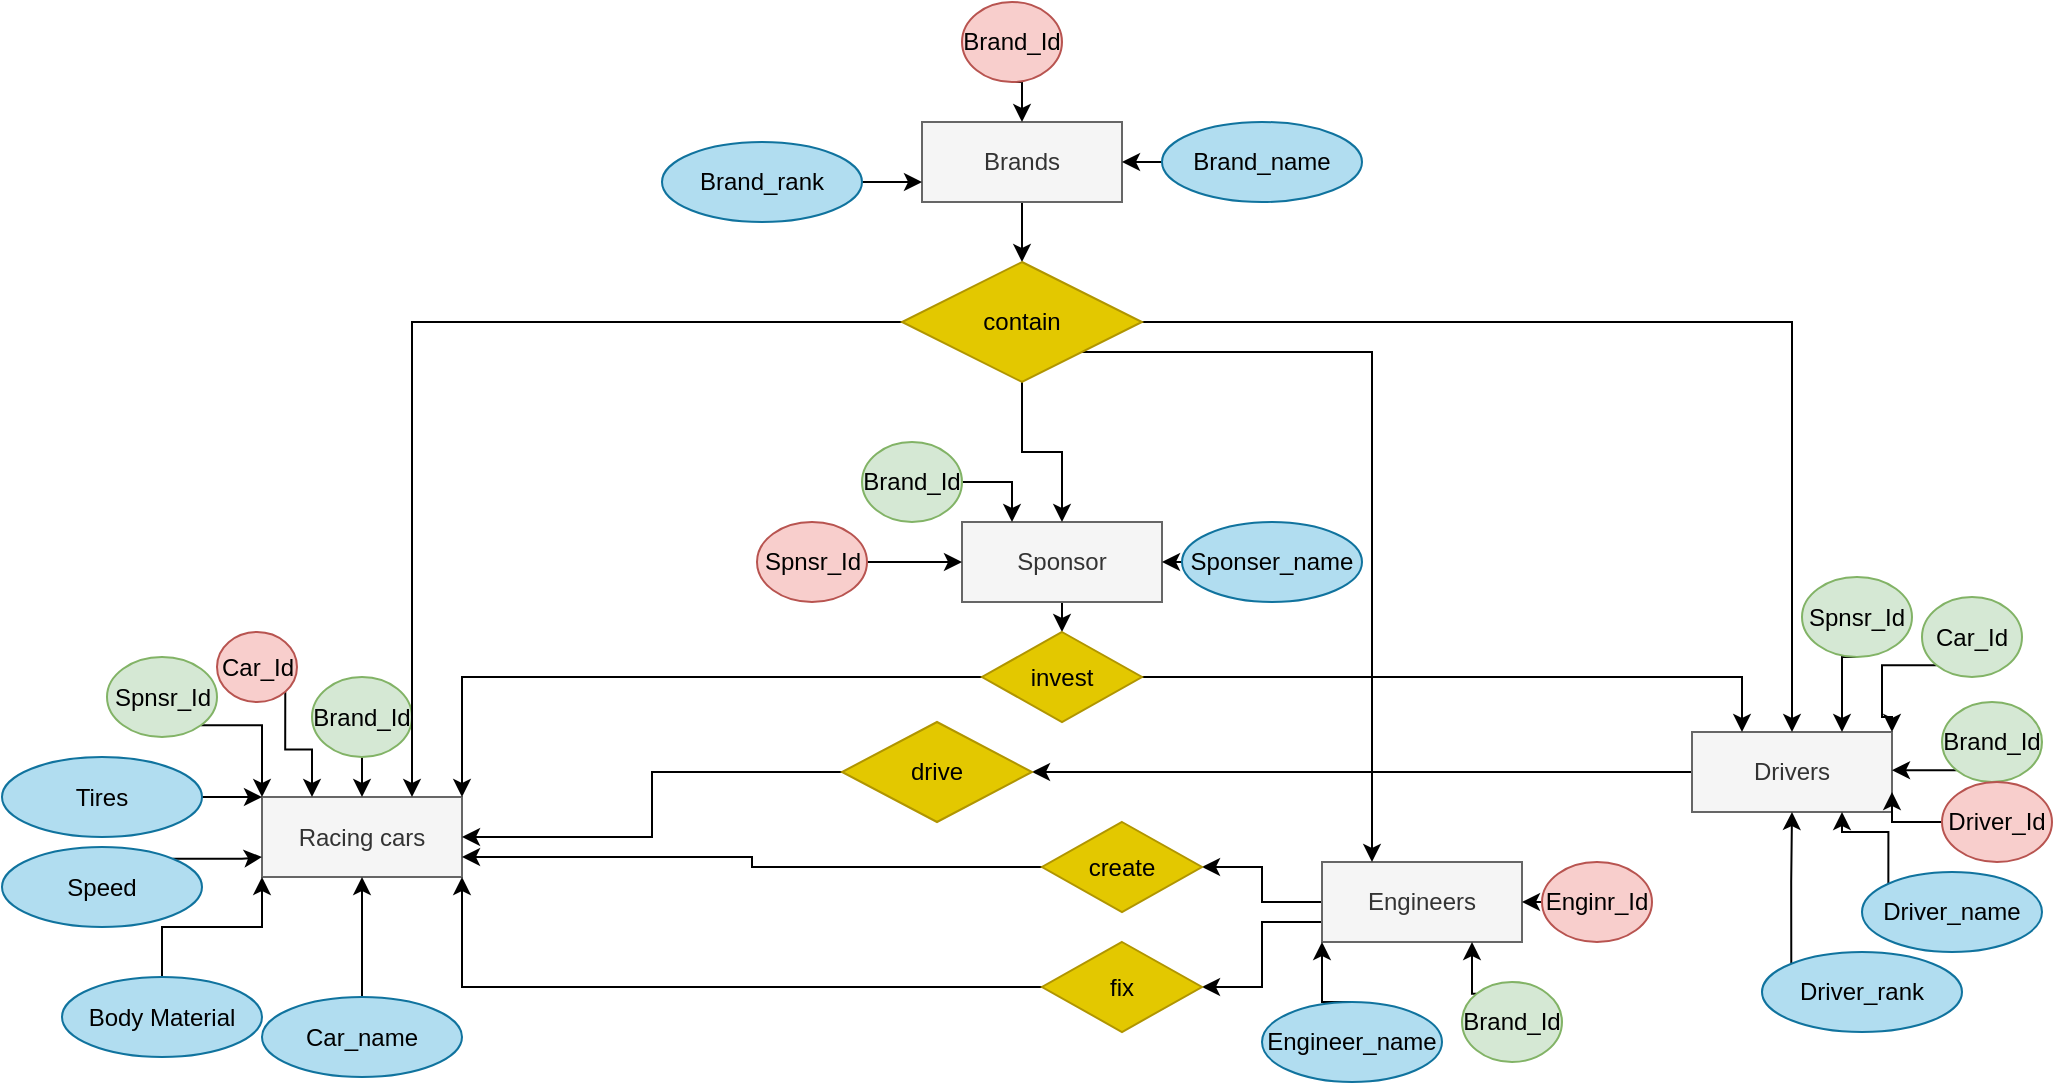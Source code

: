 <mxfile version="15.8.2" type="github">
  <diagram id="-ucUzZEdhBcQn1sxdZIo" name="Page-1">
    <mxGraphModel dx="1888" dy="1639" grid="1" gridSize="10" guides="1" tooltips="1" connect="1" arrows="1" fold="1" page="1" pageScale="1" pageWidth="850" pageHeight="1100" math="0" shadow="0">
      <root>
        <mxCell id="0" />
        <mxCell id="1" parent="0" />
        <mxCell id="YZQltTLQVuVwUxD5mWev-39" value="" style="edgeStyle=orthogonalEdgeStyle;rounded=0;orthogonalLoop=1;jettySize=auto;html=1;" parent="1" source="YZQltTLQVuVwUxD5mWev-2" target="YZQltTLQVuVwUxD5mWev-32" edge="1">
          <mxGeometry relative="1" as="geometry" />
        </mxCell>
        <mxCell id="YZQltTLQVuVwUxD5mWev-2" value="Brands" style="whiteSpace=wrap;html=1;align=center;fillColor=#f5f5f5;fontColor=#333333;strokeColor=#666666;" parent="1" vertex="1">
          <mxGeometry x="410" y="40" width="100" height="40" as="geometry" />
        </mxCell>
        <mxCell id="YZQltTLQVuVwUxD5mWev-46" style="edgeStyle=orthogonalEdgeStyle;rounded=0;orthogonalLoop=1;jettySize=auto;html=1;exitX=0;exitY=0.5;exitDx=0;exitDy=0;entryX=1;entryY=0.5;entryDx=0;entryDy=0;" parent="1" source="YZQltTLQVuVwUxD5mWev-9" target="YZQltTLQVuVwUxD5mWev-44" edge="1">
          <mxGeometry relative="1" as="geometry" />
        </mxCell>
        <mxCell id="YZQltTLQVuVwUxD5mWev-9" value="Drivers" style="whiteSpace=wrap;html=1;align=center;fillColor=#f5f5f5;fontColor=#333333;strokeColor=#666666;" parent="1" vertex="1">
          <mxGeometry x="795" y="345" width="100" height="40" as="geometry" />
        </mxCell>
        <mxCell id="YZQltTLQVuVwUxD5mWev-67" style="edgeStyle=orthogonalEdgeStyle;rounded=0;orthogonalLoop=1;jettySize=auto;html=1;exitX=0;exitY=0.5;exitDx=0;exitDy=0;entryX=1;entryY=0.5;entryDx=0;entryDy=0;" parent="1" source="YZQltTLQVuVwUxD5mWev-10" target="YZQltTLQVuVwUxD5mWev-66" edge="1">
          <mxGeometry relative="1" as="geometry" />
        </mxCell>
        <mxCell id="YZQltTLQVuVwUxD5mWev-68" style="edgeStyle=orthogonalEdgeStyle;rounded=0;orthogonalLoop=1;jettySize=auto;html=1;exitX=0;exitY=0.75;exitDx=0;exitDy=0;entryX=1;entryY=0.5;entryDx=0;entryDy=0;" parent="1" source="YZQltTLQVuVwUxD5mWev-10" target="YZQltTLQVuVwUxD5mWev-65" edge="1">
          <mxGeometry relative="1" as="geometry" />
        </mxCell>
        <mxCell id="YZQltTLQVuVwUxD5mWev-10" value="Engineers" style="whiteSpace=wrap;html=1;align=center;fillColor=#f5f5f5;fontColor=#333333;strokeColor=#666666;" parent="1" vertex="1">
          <mxGeometry x="610" y="410" width="100" height="40" as="geometry" />
        </mxCell>
        <mxCell id="YZQltTLQVuVwUxD5mWev-49" style="edgeStyle=orthogonalEdgeStyle;rounded=0;orthogonalLoop=1;jettySize=auto;html=1;exitX=0.5;exitY=1;exitDx=0;exitDy=0;entryX=0.5;entryY=0;entryDx=0;entryDy=0;" parent="1" source="YZQltTLQVuVwUxD5mWev-12" target="YZQltTLQVuVwUxD5mWev-48" edge="1">
          <mxGeometry relative="1" as="geometry" />
        </mxCell>
        <mxCell id="YZQltTLQVuVwUxD5mWev-12" value="Sponsor" style="whiteSpace=wrap;html=1;align=center;fillColor=#f5f5f5;strokeColor=#666666;fontColor=#333333;" parent="1" vertex="1">
          <mxGeometry x="430" y="240" width="100" height="40" as="geometry" />
        </mxCell>
        <mxCell id="YZQltTLQVuVwUxD5mWev-13" style="edgeStyle=orthogonalEdgeStyle;rounded=0;orthogonalLoop=1;jettySize=auto;html=1;exitX=0.5;exitY=1;exitDx=0;exitDy=0;" parent="1" source="YZQltTLQVuVwUxD5mWev-12" target="YZQltTLQVuVwUxD5mWev-12" edge="1">
          <mxGeometry relative="1" as="geometry" />
        </mxCell>
        <mxCell id="YZQltTLQVuVwUxD5mWev-14" value="Racing cars" style="whiteSpace=wrap;html=1;align=center;fillColor=#f5f5f5;fontColor=#333333;strokeColor=#666666;" parent="1" vertex="1">
          <mxGeometry x="80" y="377.5" width="100" height="40" as="geometry" />
        </mxCell>
        <mxCell id="Iwa2SxdUCxlzkRfFLmhA-21" style="edgeStyle=orthogonalEdgeStyle;rounded=0;orthogonalLoop=1;jettySize=auto;html=1;exitX=0.5;exitY=1;exitDx=0;exitDy=0;entryX=0.5;entryY=0;entryDx=0;entryDy=0;" edge="1" parent="1" source="YZQltTLQVuVwUxD5mWev-16" target="YZQltTLQVuVwUxD5mWev-2">
          <mxGeometry relative="1" as="geometry" />
        </mxCell>
        <mxCell id="YZQltTLQVuVwUxD5mWev-16" value="Brand_Id" style="ellipse;whiteSpace=wrap;html=1;align=center;fillColor=#f8cecc;strokeColor=#b85450;" parent="1" vertex="1">
          <mxGeometry x="430" y="-20" width="50" height="40" as="geometry" />
        </mxCell>
        <mxCell id="Iwa2SxdUCxlzkRfFLmhA-5" style="edgeStyle=orthogonalEdgeStyle;rounded=0;orthogonalLoop=1;jettySize=auto;html=1;exitX=0.5;exitY=1;exitDx=0;exitDy=0;entryX=0.5;entryY=0;entryDx=0;entryDy=0;" edge="1" parent="1" source="YZQltTLQVuVwUxD5mWev-18" target="YZQltTLQVuVwUxD5mWev-14">
          <mxGeometry relative="1" as="geometry" />
        </mxCell>
        <mxCell id="YZQltTLQVuVwUxD5mWev-18" value="Brand_Id" style="ellipse;whiteSpace=wrap;html=1;align=center;fillColor=#d5e8d4;strokeColor=#82b366;" parent="1" vertex="1">
          <mxGeometry x="105" y="317.5" width="50" height="40" as="geometry" />
        </mxCell>
        <mxCell id="Iwa2SxdUCxlzkRfFLmhA-8" style="edgeStyle=orthogonalEdgeStyle;rounded=0;orthogonalLoop=1;jettySize=auto;html=1;exitX=1;exitY=0.5;exitDx=0;exitDy=0;entryX=0;entryY=0;entryDx=0;entryDy=0;" edge="1" parent="1" source="YZQltTLQVuVwUxD5mWev-19" target="YZQltTLQVuVwUxD5mWev-14">
          <mxGeometry relative="1" as="geometry" />
        </mxCell>
        <mxCell id="YZQltTLQVuVwUxD5mWev-19" value="Tires" style="ellipse;whiteSpace=wrap;html=1;align=center;fillColor=#b1ddf0;strokeColor=#10739e;" parent="1" vertex="1">
          <mxGeometry x="-50" y="357.5" width="100" height="40" as="geometry" />
        </mxCell>
        <mxCell id="Iwa2SxdUCxlzkRfFLmhA-9" style="edgeStyle=orthogonalEdgeStyle;rounded=0;orthogonalLoop=1;jettySize=auto;html=1;exitX=1;exitY=0;exitDx=0;exitDy=0;entryX=0;entryY=0.75;entryDx=0;entryDy=0;" edge="1" parent="1" source="YZQltTLQVuVwUxD5mWev-20" target="YZQltTLQVuVwUxD5mWev-14">
          <mxGeometry relative="1" as="geometry" />
        </mxCell>
        <mxCell id="YZQltTLQVuVwUxD5mWev-20" value="Speed" style="ellipse;whiteSpace=wrap;html=1;align=center;fillColor=#b1ddf0;strokeColor=#10739e;" parent="1" vertex="1">
          <mxGeometry x="-50" y="402.5" width="100" height="40" as="geometry" />
        </mxCell>
        <mxCell id="Iwa2SxdUCxlzkRfFLmhA-11" style="edgeStyle=orthogonalEdgeStyle;rounded=0;orthogonalLoop=1;jettySize=auto;html=1;exitX=0.5;exitY=0;exitDx=0;exitDy=0;entryX=0;entryY=1;entryDx=0;entryDy=0;" edge="1" parent="1" source="YZQltTLQVuVwUxD5mWev-22" target="YZQltTLQVuVwUxD5mWev-14">
          <mxGeometry relative="1" as="geometry" />
        </mxCell>
        <mxCell id="YZQltTLQVuVwUxD5mWev-22" value="Body Material" style="ellipse;whiteSpace=wrap;html=1;align=center;fillColor=#b1ddf0;strokeColor=#10739e;" parent="1" vertex="1">
          <mxGeometry x="-20" y="467.5" width="100" height="40" as="geometry" />
        </mxCell>
        <mxCell id="YZQltTLQVuVwUxD5mWev-33" style="edgeStyle=orthogonalEdgeStyle;rounded=0;orthogonalLoop=1;jettySize=auto;html=1;exitX=0;exitY=0.5;exitDx=0;exitDy=0;entryX=0.75;entryY=0;entryDx=0;entryDy=0;" parent="1" source="YZQltTLQVuVwUxD5mWev-32" target="YZQltTLQVuVwUxD5mWev-14" edge="1">
          <mxGeometry relative="1" as="geometry" />
        </mxCell>
        <mxCell id="YZQltTLQVuVwUxD5mWev-36" style="edgeStyle=orthogonalEdgeStyle;rounded=0;orthogonalLoop=1;jettySize=auto;html=1;exitX=1;exitY=0.5;exitDx=0;exitDy=0;entryX=0.5;entryY=0;entryDx=0;entryDy=0;" parent="1" source="YZQltTLQVuVwUxD5mWev-32" target="YZQltTLQVuVwUxD5mWev-9" edge="1">
          <mxGeometry relative="1" as="geometry" />
        </mxCell>
        <mxCell id="YZQltTLQVuVwUxD5mWev-38" style="edgeStyle=orthogonalEdgeStyle;rounded=0;orthogonalLoop=1;jettySize=auto;html=1;exitX=1;exitY=1;exitDx=0;exitDy=0;entryX=0.25;entryY=0;entryDx=0;entryDy=0;" parent="1" source="YZQltTLQVuVwUxD5mWev-32" target="YZQltTLQVuVwUxD5mWev-10" edge="1">
          <mxGeometry relative="1" as="geometry" />
        </mxCell>
        <mxCell id="YZQltTLQVuVwUxD5mWev-40" value="" style="edgeStyle=orthogonalEdgeStyle;rounded=0;orthogonalLoop=1;jettySize=auto;html=1;" parent="1" source="YZQltTLQVuVwUxD5mWev-32" target="YZQltTLQVuVwUxD5mWev-12" edge="1">
          <mxGeometry relative="1" as="geometry" />
        </mxCell>
        <mxCell id="YZQltTLQVuVwUxD5mWev-32" value="contain" style="shape=rhombus;perimeter=rhombusPerimeter;whiteSpace=wrap;html=1;align=center;fillColor=#e3c800;fontColor=#000000;strokeColor=#B09500;" parent="1" vertex="1">
          <mxGeometry x="400" y="110" width="120" height="60" as="geometry" />
        </mxCell>
        <mxCell id="Iwa2SxdUCxlzkRfFLmhA-40" style="edgeStyle=orthogonalEdgeStyle;rounded=0;orthogonalLoop=1;jettySize=auto;html=1;exitX=0;exitY=1;exitDx=0;exitDy=0;entryX=1;entryY=0.5;entryDx=0;entryDy=0;" edge="1" parent="1" source="YZQltTLQVuVwUxD5mWev-41" target="YZQltTLQVuVwUxD5mWev-9">
          <mxGeometry relative="1" as="geometry" />
        </mxCell>
        <mxCell id="YZQltTLQVuVwUxD5mWev-41" value="Brand_Id" style="ellipse;whiteSpace=wrap;html=1;align=center;fillColor=#d5e8d4;strokeColor=#82b366;" parent="1" vertex="1">
          <mxGeometry x="920" y="330" width="50" height="40" as="geometry" />
        </mxCell>
        <mxCell id="Iwa2SxdUCxlzkRfFLmhA-14" style="edgeStyle=orthogonalEdgeStyle;rounded=0;orthogonalLoop=1;jettySize=auto;html=1;exitX=0;exitY=0;exitDx=0;exitDy=0;entryX=0.75;entryY=1;entryDx=0;entryDy=0;" edge="1" parent="1" source="YZQltTLQVuVwUxD5mWev-42" target="YZQltTLQVuVwUxD5mWev-10">
          <mxGeometry relative="1" as="geometry" />
        </mxCell>
        <mxCell id="YZQltTLQVuVwUxD5mWev-42" value="Brand_Id" style="ellipse;whiteSpace=wrap;html=1;align=center;fillColor=#d5e8d4;strokeColor=#82b366;" parent="1" vertex="1">
          <mxGeometry x="680" y="470" width="50" height="40" as="geometry" />
        </mxCell>
        <mxCell id="Iwa2SxdUCxlzkRfFLmhA-19" style="edgeStyle=orthogonalEdgeStyle;rounded=0;orthogonalLoop=1;jettySize=auto;html=1;exitX=1;exitY=0.5;exitDx=0;exitDy=0;entryX=0.25;entryY=0;entryDx=0;entryDy=0;" edge="1" parent="1" source="YZQltTLQVuVwUxD5mWev-43" target="YZQltTLQVuVwUxD5mWev-12">
          <mxGeometry relative="1" as="geometry" />
        </mxCell>
        <mxCell id="YZQltTLQVuVwUxD5mWev-43" value="Brand_Id" style="ellipse;whiteSpace=wrap;html=1;align=center;fillColor=#d5e8d4;strokeColor=#82b366;" parent="1" vertex="1">
          <mxGeometry x="380" y="200" width="50" height="40" as="geometry" />
        </mxCell>
        <mxCell id="YZQltTLQVuVwUxD5mWev-47" style="edgeStyle=orthogonalEdgeStyle;rounded=0;orthogonalLoop=1;jettySize=auto;html=1;exitX=0;exitY=0.5;exitDx=0;exitDy=0;entryX=1;entryY=0.5;entryDx=0;entryDy=0;" parent="1" source="YZQltTLQVuVwUxD5mWev-44" target="YZQltTLQVuVwUxD5mWev-14" edge="1">
          <mxGeometry relative="1" as="geometry" />
        </mxCell>
        <mxCell id="YZQltTLQVuVwUxD5mWev-44" value="drive" style="shape=rhombus;perimeter=rhombusPerimeter;whiteSpace=wrap;html=1;align=center;fillColor=#e3c800;fontColor=#000000;strokeColor=#B09500;" parent="1" vertex="1">
          <mxGeometry x="370" y="340" width="95" height="50" as="geometry" />
        </mxCell>
        <mxCell id="YZQltTLQVuVwUxD5mWev-50" style="edgeStyle=orthogonalEdgeStyle;rounded=0;orthogonalLoop=1;jettySize=auto;html=1;exitX=0;exitY=0.5;exitDx=0;exitDy=0;entryX=1;entryY=0;entryDx=0;entryDy=0;" parent="1" source="YZQltTLQVuVwUxD5mWev-48" target="YZQltTLQVuVwUxD5mWev-14" edge="1">
          <mxGeometry relative="1" as="geometry" />
        </mxCell>
        <mxCell id="YZQltTLQVuVwUxD5mWev-51" style="edgeStyle=orthogonalEdgeStyle;rounded=0;orthogonalLoop=1;jettySize=auto;html=1;exitX=1;exitY=0.5;exitDx=0;exitDy=0;entryX=0.25;entryY=0;entryDx=0;entryDy=0;" parent="1" source="YZQltTLQVuVwUxD5mWev-48" target="YZQltTLQVuVwUxD5mWev-9" edge="1">
          <mxGeometry relative="1" as="geometry" />
        </mxCell>
        <mxCell id="YZQltTLQVuVwUxD5mWev-48" value="invest" style="shape=rhombus;perimeter=rhombusPerimeter;whiteSpace=wrap;html=1;align=center;fillColor=#e3c800;fontColor=#000000;strokeColor=#B09500;" parent="1" vertex="1">
          <mxGeometry x="440" y="295" width="80" height="45" as="geometry" />
        </mxCell>
        <mxCell id="Iwa2SxdUCxlzkRfFLmhA-20" style="edgeStyle=orthogonalEdgeStyle;rounded=0;orthogonalLoop=1;jettySize=auto;html=1;exitX=0;exitY=0.5;exitDx=0;exitDy=0;entryX=1;entryY=0.5;entryDx=0;entryDy=0;" edge="1" parent="1" source="YZQltTLQVuVwUxD5mWev-56" target="YZQltTLQVuVwUxD5mWev-2">
          <mxGeometry relative="1" as="geometry" />
        </mxCell>
        <mxCell id="YZQltTLQVuVwUxD5mWev-56" value="Brand_name" style="ellipse;whiteSpace=wrap;html=1;align=center;fillColor=#b1ddf0;strokeColor=#10739e;" parent="1" vertex="1">
          <mxGeometry x="530" y="40" width="100" height="40" as="geometry" />
        </mxCell>
        <mxCell id="Iwa2SxdUCxlzkRfFLmhA-12" value="" style="edgeStyle=orthogonalEdgeStyle;rounded=0;orthogonalLoop=1;jettySize=auto;html=1;" edge="1" parent="1" source="YZQltTLQVuVwUxD5mWev-57" target="YZQltTLQVuVwUxD5mWev-14">
          <mxGeometry relative="1" as="geometry" />
        </mxCell>
        <mxCell id="YZQltTLQVuVwUxD5mWev-57" value="Car_name" style="ellipse;whiteSpace=wrap;html=1;align=center;fillColor=#b1ddf0;strokeColor=#10739e;" parent="1" vertex="1">
          <mxGeometry x="80" y="477.5" width="100" height="40" as="geometry" />
        </mxCell>
        <mxCell id="Iwa2SxdUCxlzkRfFLmhA-6" style="edgeStyle=orthogonalEdgeStyle;rounded=0;orthogonalLoop=1;jettySize=auto;html=1;exitX=1;exitY=1;exitDx=0;exitDy=0;entryX=0.25;entryY=0;entryDx=0;entryDy=0;" edge="1" parent="1" source="YZQltTLQVuVwUxD5mWev-58" target="YZQltTLQVuVwUxD5mWev-14">
          <mxGeometry relative="1" as="geometry" />
        </mxCell>
        <mxCell id="YZQltTLQVuVwUxD5mWev-58" value="Car_Id" style="ellipse;whiteSpace=wrap;html=1;align=center;fillColor=#f8cecc;strokeColor=#b85450;" parent="1" vertex="1">
          <mxGeometry x="57.5" y="295" width="40" height="35" as="geometry" />
        </mxCell>
        <mxCell id="Iwa2SxdUCxlzkRfFLmhA-39" style="edgeStyle=orthogonalEdgeStyle;rounded=0;orthogonalLoop=1;jettySize=auto;html=1;exitX=0;exitY=0.5;exitDx=0;exitDy=0;entryX=1;entryY=0.75;entryDx=0;entryDy=0;" edge="1" parent="1" source="YZQltTLQVuVwUxD5mWev-62" target="YZQltTLQVuVwUxD5mWev-9">
          <mxGeometry relative="1" as="geometry" />
        </mxCell>
        <mxCell id="YZQltTLQVuVwUxD5mWev-62" value="Driver_Id" style="ellipse;whiteSpace=wrap;html=1;align=center;fillColor=#f8cecc;strokeColor=#b85450;" parent="1" vertex="1">
          <mxGeometry x="920" y="370" width="55" height="40" as="geometry" />
        </mxCell>
        <mxCell id="Iwa2SxdUCxlzkRfFLmhA-18" style="edgeStyle=orthogonalEdgeStyle;rounded=0;orthogonalLoop=1;jettySize=auto;html=1;exitX=1;exitY=0.5;exitDx=0;exitDy=0;entryX=0;entryY=0.5;entryDx=0;entryDy=0;" edge="1" parent="1" source="YZQltTLQVuVwUxD5mWev-63" target="YZQltTLQVuVwUxD5mWev-12">
          <mxGeometry relative="1" as="geometry" />
        </mxCell>
        <mxCell id="YZQltTLQVuVwUxD5mWev-63" value="Spnsr_Id" style="ellipse;whiteSpace=wrap;html=1;align=center;fillColor=#f8cecc;strokeColor=#b85450;" parent="1" vertex="1">
          <mxGeometry x="327.5" y="240" width="55" height="40" as="geometry" />
        </mxCell>
        <mxCell id="Iwa2SxdUCxlzkRfFLmhA-15" style="edgeStyle=orthogonalEdgeStyle;rounded=0;orthogonalLoop=1;jettySize=auto;html=1;exitX=0;exitY=0.5;exitDx=0;exitDy=0;entryX=1;entryY=0.5;entryDx=0;entryDy=0;" edge="1" parent="1" source="YZQltTLQVuVwUxD5mWev-64" target="YZQltTLQVuVwUxD5mWev-10">
          <mxGeometry relative="1" as="geometry" />
        </mxCell>
        <mxCell id="YZQltTLQVuVwUxD5mWev-64" value="Enginr_Id" style="ellipse;whiteSpace=wrap;html=1;align=center;fillColor=#f8cecc;strokeColor=#b85450;" parent="1" vertex="1">
          <mxGeometry x="720" y="410" width="55" height="40" as="geometry" />
        </mxCell>
        <mxCell id="YZQltTLQVuVwUxD5mWev-70" style="edgeStyle=orthogonalEdgeStyle;rounded=0;orthogonalLoop=1;jettySize=auto;html=1;exitX=0;exitY=0.5;exitDx=0;exitDy=0;entryX=1;entryY=1;entryDx=0;entryDy=0;" parent="1" source="YZQltTLQVuVwUxD5mWev-65" target="YZQltTLQVuVwUxD5mWev-14" edge="1">
          <mxGeometry relative="1" as="geometry" />
        </mxCell>
        <mxCell id="YZQltTLQVuVwUxD5mWev-65" value="fix" style="shape=rhombus;perimeter=rhombusPerimeter;whiteSpace=wrap;html=1;align=center;fillColor=#e3c800;fontColor=#000000;strokeColor=#B09500;" parent="1" vertex="1">
          <mxGeometry x="470" y="450" width="80" height="45" as="geometry" />
        </mxCell>
        <mxCell id="YZQltTLQVuVwUxD5mWev-69" style="edgeStyle=orthogonalEdgeStyle;rounded=0;orthogonalLoop=1;jettySize=auto;html=1;exitX=0;exitY=0.5;exitDx=0;exitDy=0;entryX=1;entryY=0.75;entryDx=0;entryDy=0;" parent="1" source="YZQltTLQVuVwUxD5mWev-66" target="YZQltTLQVuVwUxD5mWev-14" edge="1">
          <mxGeometry relative="1" as="geometry" />
        </mxCell>
        <mxCell id="YZQltTLQVuVwUxD5mWev-66" value="create" style="shape=rhombus;perimeter=rhombusPerimeter;whiteSpace=wrap;html=1;align=center;fillColor=#e3c800;fontColor=#000000;strokeColor=#B09500;" parent="1" vertex="1">
          <mxGeometry x="470" y="390" width="80" height="45" as="geometry" />
        </mxCell>
        <mxCell id="Iwa2SxdUCxlzkRfFLmhA-16" style="edgeStyle=orthogonalEdgeStyle;rounded=0;orthogonalLoop=1;jettySize=auto;html=1;exitX=0;exitY=0.5;exitDx=0;exitDy=0;entryX=1;entryY=0.5;entryDx=0;entryDy=0;" edge="1" parent="1" source="YZQltTLQVuVwUxD5mWev-72" target="YZQltTLQVuVwUxD5mWev-12">
          <mxGeometry relative="1" as="geometry" />
        </mxCell>
        <mxCell id="YZQltTLQVuVwUxD5mWev-72" value="Sponser_name" style="ellipse;whiteSpace=wrap;html=1;align=center;fillColor=#b1ddf0;strokeColor=#10739e;" parent="1" vertex="1">
          <mxGeometry x="540" y="240" width="90" height="40" as="geometry" />
        </mxCell>
        <mxCell id="Iwa2SxdUCxlzkRfFLmhA-38" style="edgeStyle=orthogonalEdgeStyle;rounded=0;orthogonalLoop=1;jettySize=auto;html=1;exitX=0;exitY=0;exitDx=0;exitDy=0;entryX=0.75;entryY=1;entryDx=0;entryDy=0;" edge="1" parent="1" source="YZQltTLQVuVwUxD5mWev-73" target="YZQltTLQVuVwUxD5mWev-9">
          <mxGeometry relative="1" as="geometry" />
        </mxCell>
        <mxCell id="YZQltTLQVuVwUxD5mWev-73" value="Driver_name" style="ellipse;whiteSpace=wrap;html=1;align=center;fillColor=#b1ddf0;strokeColor=#10739e;" parent="1" vertex="1">
          <mxGeometry x="880" y="415" width="90" height="40" as="geometry" />
        </mxCell>
        <mxCell id="Iwa2SxdUCxlzkRfFLmhA-41" style="edgeStyle=orthogonalEdgeStyle;rounded=0;orthogonalLoop=1;jettySize=auto;html=1;exitX=0;exitY=1;exitDx=0;exitDy=0;entryX=1;entryY=0;entryDx=0;entryDy=0;" edge="1" parent="1" source="YZQltTLQVuVwUxD5mWev-74" target="YZQltTLQVuVwUxD5mWev-9">
          <mxGeometry relative="1" as="geometry" />
        </mxCell>
        <mxCell id="YZQltTLQVuVwUxD5mWev-74" value="Car_Id" style="ellipse;whiteSpace=wrap;html=1;align=center;fillColor=#d5e8d4;strokeColor=#82b366;" parent="1" vertex="1">
          <mxGeometry x="910" y="277.5" width="50" height="40" as="geometry" />
        </mxCell>
        <mxCell id="Iwa2SxdUCxlzkRfFLmhA-35" style="edgeStyle=orthogonalEdgeStyle;rounded=0;orthogonalLoop=1;jettySize=auto;html=1;exitX=0;exitY=0;exitDx=0;exitDy=0;entryX=0.5;entryY=1;entryDx=0;entryDy=0;" edge="1" parent="1" source="YZQltTLQVuVwUxD5mWev-76" target="YZQltTLQVuVwUxD5mWev-9">
          <mxGeometry relative="1" as="geometry" />
        </mxCell>
        <mxCell id="YZQltTLQVuVwUxD5mWev-76" value="Driver_rank" style="ellipse;whiteSpace=wrap;html=1;align=center;fillColor=#b1ddf0;strokeColor=#10739e;" parent="1" vertex="1">
          <mxGeometry x="830" y="455" width="100" height="40" as="geometry" />
        </mxCell>
        <mxCell id="Iwa2SxdUCxlzkRfFLmhA-13" style="edgeStyle=orthogonalEdgeStyle;rounded=0;orthogonalLoop=1;jettySize=auto;html=1;exitX=0.5;exitY=0;exitDx=0;exitDy=0;entryX=0;entryY=1;entryDx=0;entryDy=0;" edge="1" parent="1" source="YZQltTLQVuVwUxD5mWev-77" target="YZQltTLQVuVwUxD5mWev-10">
          <mxGeometry relative="1" as="geometry" />
        </mxCell>
        <mxCell id="YZQltTLQVuVwUxD5mWev-77" value="Engineer_name" style="ellipse;whiteSpace=wrap;html=1;align=center;fillColor=#b1ddf0;strokeColor=#10739e;" parent="1" vertex="1">
          <mxGeometry x="580" y="480" width="90" height="40" as="geometry" />
        </mxCell>
        <mxCell id="Iwa2SxdUCxlzkRfFLmhA-2" style="edgeStyle=orthogonalEdgeStyle;rounded=0;orthogonalLoop=1;jettySize=auto;html=1;exitX=1;exitY=0.5;exitDx=0;exitDy=0;entryX=0;entryY=0.75;entryDx=0;entryDy=0;" edge="1" parent="1" source="Iwa2SxdUCxlzkRfFLmhA-1" target="YZQltTLQVuVwUxD5mWev-2">
          <mxGeometry relative="1" as="geometry" />
        </mxCell>
        <mxCell id="Iwa2SxdUCxlzkRfFLmhA-1" value="Brand_rank" style="ellipse;whiteSpace=wrap;html=1;align=center;fillColor=#b1ddf0;strokeColor=#10739e;" vertex="1" parent="1">
          <mxGeometry x="280" y="50" width="100" height="40" as="geometry" />
        </mxCell>
        <mxCell id="Iwa2SxdUCxlzkRfFLmhA-24" style="edgeStyle=orthogonalEdgeStyle;rounded=0;orthogonalLoop=1;jettySize=auto;html=1;exitX=1;exitY=1;exitDx=0;exitDy=0;entryX=0;entryY=0;entryDx=0;entryDy=0;" edge="1" parent="1" source="Iwa2SxdUCxlzkRfFLmhA-22" target="YZQltTLQVuVwUxD5mWev-14">
          <mxGeometry relative="1" as="geometry" />
        </mxCell>
        <mxCell id="Iwa2SxdUCxlzkRfFLmhA-22" value="Spnsr_Id" style="ellipse;whiteSpace=wrap;html=1;align=center;fillColor=#d5e8d4;strokeColor=#82b366;" vertex="1" parent="1">
          <mxGeometry x="2.5" y="307.5" width="55" height="40" as="geometry" />
        </mxCell>
        <mxCell id="Iwa2SxdUCxlzkRfFLmhA-33" style="edgeStyle=orthogonalEdgeStyle;rounded=0;orthogonalLoop=1;jettySize=auto;html=1;exitX=0.5;exitY=1;exitDx=0;exitDy=0;entryX=0.75;entryY=0;entryDx=0;entryDy=0;" edge="1" parent="1" source="Iwa2SxdUCxlzkRfFLmhA-23" target="YZQltTLQVuVwUxD5mWev-9">
          <mxGeometry relative="1" as="geometry" />
        </mxCell>
        <mxCell id="Iwa2SxdUCxlzkRfFLmhA-23" value="Spnsr_Id" style="ellipse;whiteSpace=wrap;html=1;align=center;fillColor=#d5e8d4;strokeColor=#82b366;" vertex="1" parent="1">
          <mxGeometry x="850" y="267.5" width="55" height="40" as="geometry" />
        </mxCell>
      </root>
    </mxGraphModel>
  </diagram>
</mxfile>
